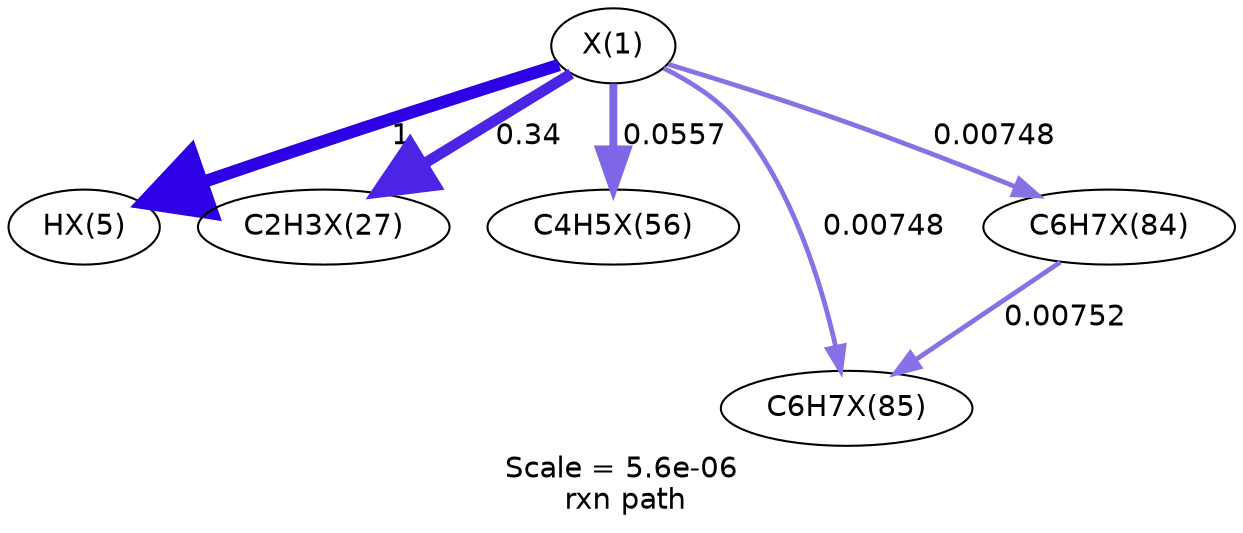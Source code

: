 digraph reaction_paths {
center=1;
s43 -> s44[fontname="Helvetica", style="setlinewidth(6)", arrowsize=3, color="0.7, 1.5, 0.9"
, label=" 1"];
s43 -> s45[fontname="Helvetica", style="setlinewidth(5.19)", arrowsize=2.59, color="0.7, 0.84, 0.9"
, label=" 0.34"];
s43 -> s61[fontname="Helvetica", style="setlinewidth(3.82)", arrowsize=1.91, color="0.7, 0.556, 0.9"
, label=" 0.0557"];
s43 -> s70[fontname="Helvetica", style="setlinewidth(2.3)", arrowsize=1.15, color="0.7, 0.507, 0.9"
, label=" 0.00748"];
s43 -> s69[fontname="Helvetica", style="setlinewidth(2.3)", arrowsize=1.15, color="0.7, 0.507, 0.9"
, label=" 0.00748"];
s69 -> s70[fontname="Helvetica", style="setlinewidth(2.31)", arrowsize=1.15, color="0.7, 0.508, 0.9"
, label=" 0.00752"];
s43 [ fontname="Helvetica", label="X(1)"];
s44 [ fontname="Helvetica", label="HX(5)"];
s45 [ fontname="Helvetica", label="C2H3X(27)"];
s61 [ fontname="Helvetica", label="C4H5X(56)"];
s69 [ fontname="Helvetica", label="C6H7X(84)"];
s70 [ fontname="Helvetica", label="C6H7X(85)"];
 label = "Scale = 5.6e-06\l rxn path";
 fontname = "Helvetica";
}
